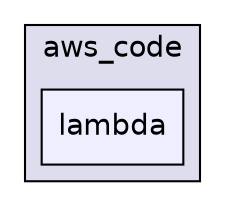 digraph "aws_code/lambda" {
  compound=true
  node [ fontsize="14", fontname="Helvetica"];
  edge [ labelfontsize="14", labelfontname="Helvetica"];
  subgraph clusterdir_ea9d3e6ad906661fafaad79121dae9fb {
    graph [ bgcolor="#ddddee", pencolor="black", label="aws_code" fontname="Helvetica", fontsize="14", URL="dir_ea9d3e6ad906661fafaad79121dae9fb.html"]
  dir_93e1d30e9029a10f68a5fe30d06569e4 [shape=box, label="lambda", style="filled", fillcolor="#eeeeff", pencolor="black", URL="dir_93e1d30e9029a10f68a5fe30d06569e4.html"];
  }
}
